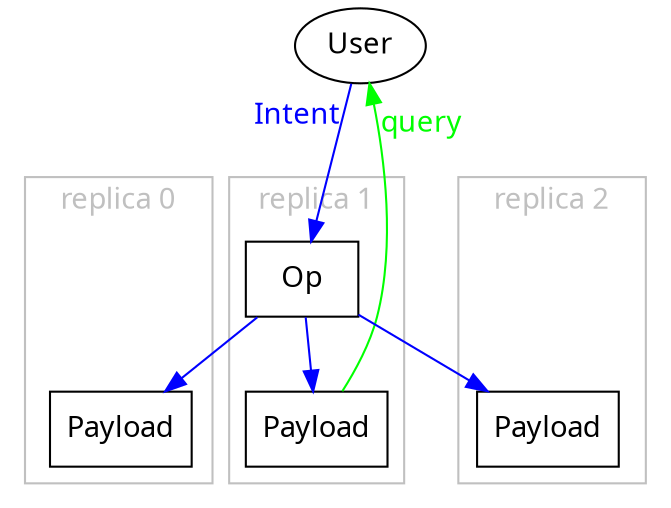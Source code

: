 digraph {
    bgcolor=transparent;
    fontname="sans-serif";

    edge [color=blue, fontcolor=blue, fontname="sans-serif"];
    node [fontname="sans-serif"];

    subgraph cluster0 {
        fontcolor=gray;
        color=gray;
        label="replica 0";

        strut0 [style=invisible];
        Payload0 [label="Payload", shape=box];

        strut0 -> Payload0 [style=invisible, dir=none];
    }

    User;

    subgraph cluster1 {
        fontcolor=gray;
        color=gray;
        label="replica 1";

        Op [shape=box];
        Payload1 [label="Payload", shape=box];

        Op -> Payload1;
    }

    Op -> Payload0;

    subgraph cluster2 {
        fontcolor=gray;
        color=gray;
        label="replica 2";

        strut2 [style=invisible];
        Payload2 [label="Payload", shape=box];

        strut2 -> Payload2 [style=invisible, dir=none];
        Op -> Payload2;
    }

    User -> Op [taillabel = "Intent       ", minlen = 2, labeldistance = 2];
    User -> Payload1 [color = green, dir = back, fontcolor = green, taillabel = "                query", labeldistance = 2];
}
